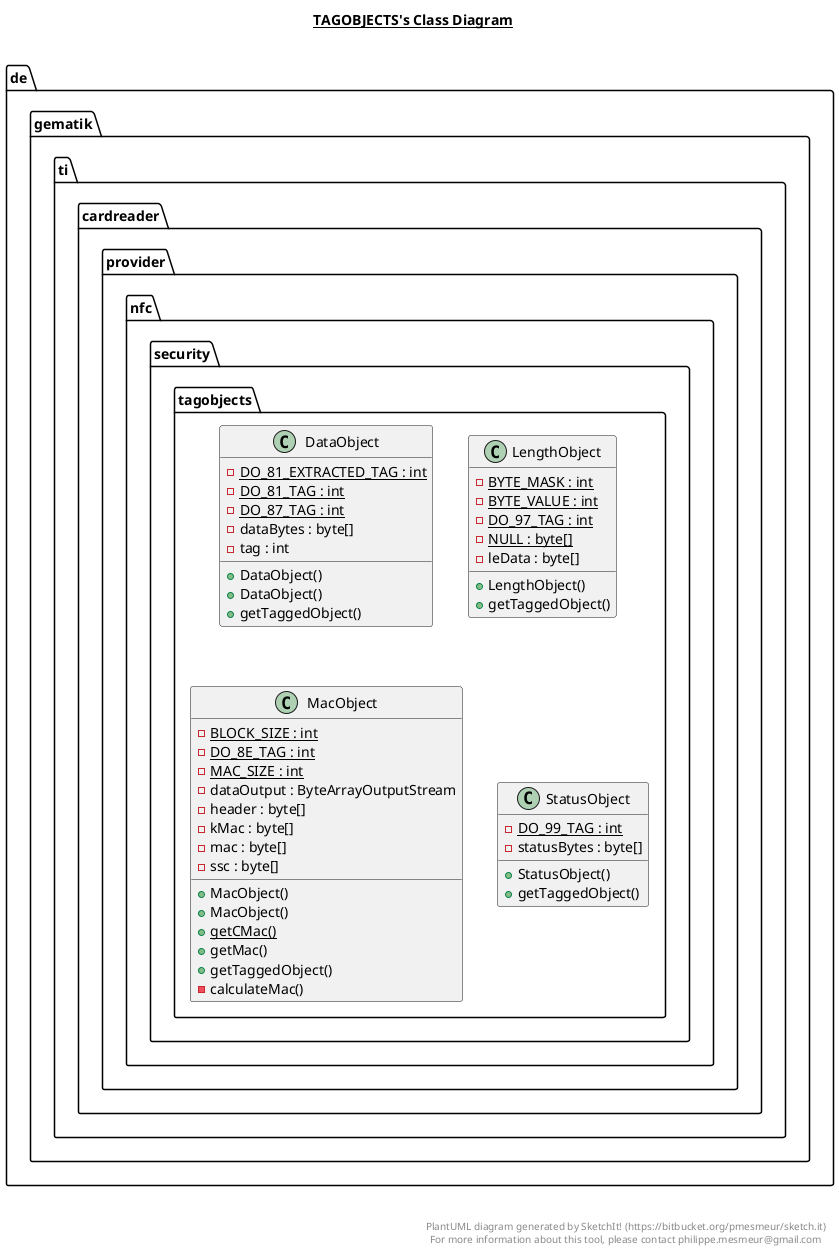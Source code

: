@startuml

title __TAGOBJECTS's Class Diagram__\n

  namespace de.gematik.ti.cardreader.provider.nfc {
    namespace security {
      namespace tagobjects {
        class de.gematik.ti.cardreader.provider.nfc.security.tagobjects.DataObject {
            {static} - DO_81_EXTRACTED_TAG : int
            {static} - DO_81_TAG : int
            {static} - DO_87_TAG : int
            - dataBytes : byte[]
            - tag : int
            + DataObject()
            + DataObject()
            + getTaggedObject()
        }
      }
    }
  }
  

  namespace de.gematik.ti.cardreader.provider.nfc {
    namespace security {
      namespace tagobjects {
        class de.gematik.ti.cardreader.provider.nfc.security.tagobjects.LengthObject {
            {static} - BYTE_MASK : int
            {static} - BYTE_VALUE : int
            {static} - DO_97_TAG : int
            {static} - NULL : byte[]
            - leData : byte[]
            + LengthObject()
            + getTaggedObject()
        }
      }
    }
  }
  

  namespace de.gematik.ti.cardreader.provider.nfc {
    namespace security {
      namespace tagobjects {
        class de.gematik.ti.cardreader.provider.nfc.security.tagobjects.MacObject {
            {static} - BLOCK_SIZE : int
            {static} - DO_8E_TAG : int
            {static} - MAC_SIZE : int
            - dataOutput : ByteArrayOutputStream
            - header : byte[]
            - kMac : byte[]
            - mac : byte[]
            - ssc : byte[]
            + MacObject()
            + MacObject()
            {static} + getCMac()
            + getMac()
            + getTaggedObject()
            - calculateMac()
        }
      }
    }
  }
  

  namespace de.gematik.ti.cardreader.provider.nfc {
    namespace security {
      namespace tagobjects {
        class de.gematik.ti.cardreader.provider.nfc.security.tagobjects.StatusObject {
            {static} - DO_99_TAG : int
            - statusBytes : byte[]
            + StatusObject()
            + getTaggedObject()
        }
      }
    }
  }
  



right footer


PlantUML diagram generated by SketchIt! (https://bitbucket.org/pmesmeur/sketch.it)
For more information about this tool, please contact philippe.mesmeur@gmail.com
endfooter

@enduml
